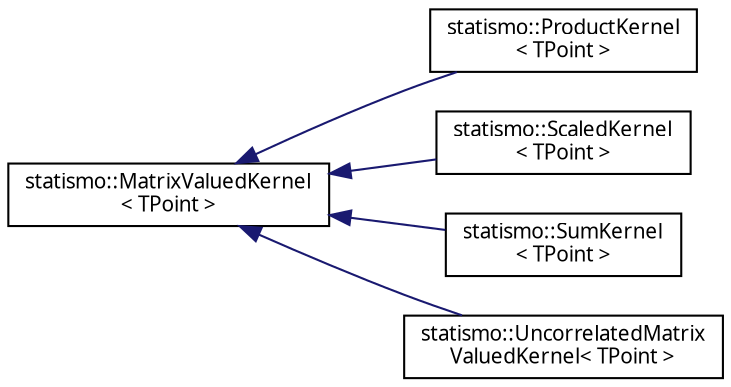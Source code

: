 digraph "Graphical Class Hierarchy"
{
  edge [fontname="FreeSans.ttf",fontsize="10",labelfontname="FreeSans.ttf",labelfontsize="10"];
  node [fontname="FreeSans.ttf",fontsize="10",shape=record];
  rankdir="LR";
  Node1 [label="statismo::MatrixValuedKernel\l\< TPoint \>",height=0.2,width=0.4,color="black", fillcolor="white", style="filled",URL="$classstatismo_1_1MatrixValuedKernel.html"];
  Node1 -> Node2 [dir="back",color="midnightblue",fontsize="10",style="solid",fontname="FreeSans.ttf"];
  Node2 [label="statismo::ProductKernel\l\< TPoint \>",height=0.2,width=0.4,color="black", fillcolor="white", style="filled",URL="$classstatismo_1_1ProductKernel.html"];
  Node1 -> Node3 [dir="back",color="midnightblue",fontsize="10",style="solid",fontname="FreeSans.ttf"];
  Node3 [label="statismo::ScaledKernel\l\< TPoint \>",height=0.2,width=0.4,color="black", fillcolor="white", style="filled",URL="$classstatismo_1_1ScaledKernel.html"];
  Node1 -> Node4 [dir="back",color="midnightblue",fontsize="10",style="solid",fontname="FreeSans.ttf"];
  Node4 [label="statismo::SumKernel\l\< TPoint \>",height=0.2,width=0.4,color="black", fillcolor="white", style="filled",URL="$classstatismo_1_1SumKernel.html"];
  Node1 -> Node5 [dir="back",color="midnightblue",fontsize="10",style="solid",fontname="FreeSans.ttf"];
  Node5 [label="statismo::UncorrelatedMatrix\lValuedKernel\< TPoint \>",height=0.2,width=0.4,color="black", fillcolor="white", style="filled",URL="$classstatismo_1_1UncorrelatedMatrixValuedKernel.html"];
}
